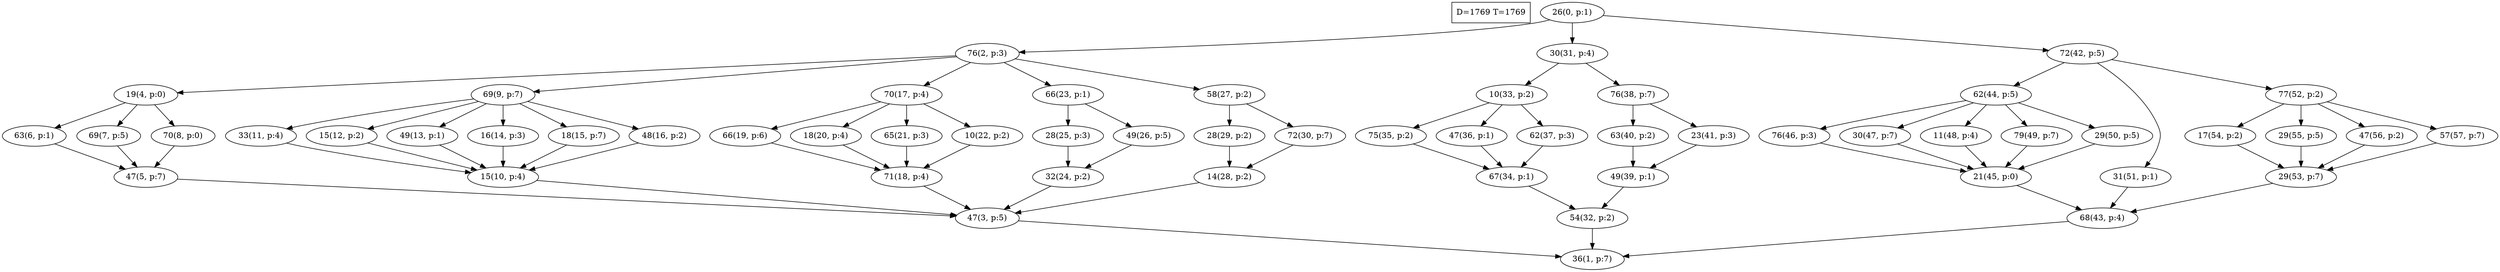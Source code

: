 digraph Task {
i [shape=box, label="D=1769 T=1769"]; 
0 [label="26(0, p:1)"];
1 [label="36(1, p:7)"];
2 [label="76(2, p:3)"];
3 [label="47(3, p:5)"];
4 [label="19(4, p:0)"];
5 [label="47(5, p:7)"];
6 [label="63(6, p:1)"];
7 [label="69(7, p:5)"];
8 [label="70(8, p:0)"];
9 [label="69(9, p:7)"];
10 [label="15(10, p:4)"];
11 [label="33(11, p:4)"];
12 [label="15(12, p:2)"];
13 [label="49(13, p:1)"];
14 [label="16(14, p:3)"];
15 [label="18(15, p:7)"];
16 [label="48(16, p:2)"];
17 [label="70(17, p:4)"];
18 [label="71(18, p:4)"];
19 [label="66(19, p:6)"];
20 [label="18(20, p:4)"];
21 [label="65(21, p:3)"];
22 [label="10(22, p:2)"];
23 [label="66(23, p:1)"];
24 [label="32(24, p:2)"];
25 [label="28(25, p:3)"];
26 [label="49(26, p:5)"];
27 [label="58(27, p:2)"];
28 [label="14(28, p:2)"];
29 [label="28(29, p:2)"];
30 [label="72(30, p:7)"];
31 [label="30(31, p:4)"];
32 [label="54(32, p:2)"];
33 [label="10(33, p:2)"];
34 [label="67(34, p:1)"];
35 [label="75(35, p:2)"];
36 [label="47(36, p:1)"];
37 [label="62(37, p:3)"];
38 [label="76(38, p:7)"];
39 [label="49(39, p:1)"];
40 [label="63(40, p:2)"];
41 [label="23(41, p:3)"];
42 [label="72(42, p:5)"];
43 [label="68(43, p:4)"];
44 [label="62(44, p:5)"];
45 [label="21(45, p:0)"];
46 [label="76(46, p:3)"];
47 [label="30(47, p:7)"];
48 [label="11(48, p:4)"];
49 [label="79(49, p:7)"];
50 [label="29(50, p:5)"];
51 [label="31(51, p:1)"];
52 [label="77(52, p:2)"];
53 [label="29(53, p:7)"];
54 [label="17(54, p:2)"];
55 [label="29(55, p:5)"];
56 [label="47(56, p:2)"];
57 [label="57(57, p:7)"];
0 -> 2;
0 -> 31;
0 -> 42;
2 -> 4;
2 -> 9;
2 -> 17;
2 -> 23;
2 -> 27;
3 -> 1;
4 -> 6;
4 -> 7;
4 -> 8;
5 -> 3;
6 -> 5;
7 -> 5;
8 -> 5;
9 -> 11;
9 -> 12;
9 -> 13;
9 -> 14;
9 -> 15;
9 -> 16;
10 -> 3;
11 -> 10;
12 -> 10;
13 -> 10;
14 -> 10;
15 -> 10;
16 -> 10;
17 -> 19;
17 -> 20;
17 -> 21;
17 -> 22;
18 -> 3;
19 -> 18;
20 -> 18;
21 -> 18;
22 -> 18;
23 -> 25;
23 -> 26;
24 -> 3;
25 -> 24;
26 -> 24;
27 -> 29;
27 -> 30;
28 -> 3;
29 -> 28;
30 -> 28;
31 -> 33;
31 -> 38;
32 -> 1;
33 -> 35;
33 -> 36;
33 -> 37;
34 -> 32;
35 -> 34;
36 -> 34;
37 -> 34;
38 -> 40;
38 -> 41;
39 -> 32;
40 -> 39;
41 -> 39;
42 -> 44;
42 -> 51;
42 -> 52;
43 -> 1;
44 -> 46;
44 -> 47;
44 -> 48;
44 -> 49;
44 -> 50;
45 -> 43;
46 -> 45;
47 -> 45;
48 -> 45;
49 -> 45;
50 -> 45;
51 -> 43;
52 -> 54;
52 -> 55;
52 -> 56;
52 -> 57;
53 -> 43;
54 -> 53;
55 -> 53;
56 -> 53;
57 -> 53;
}